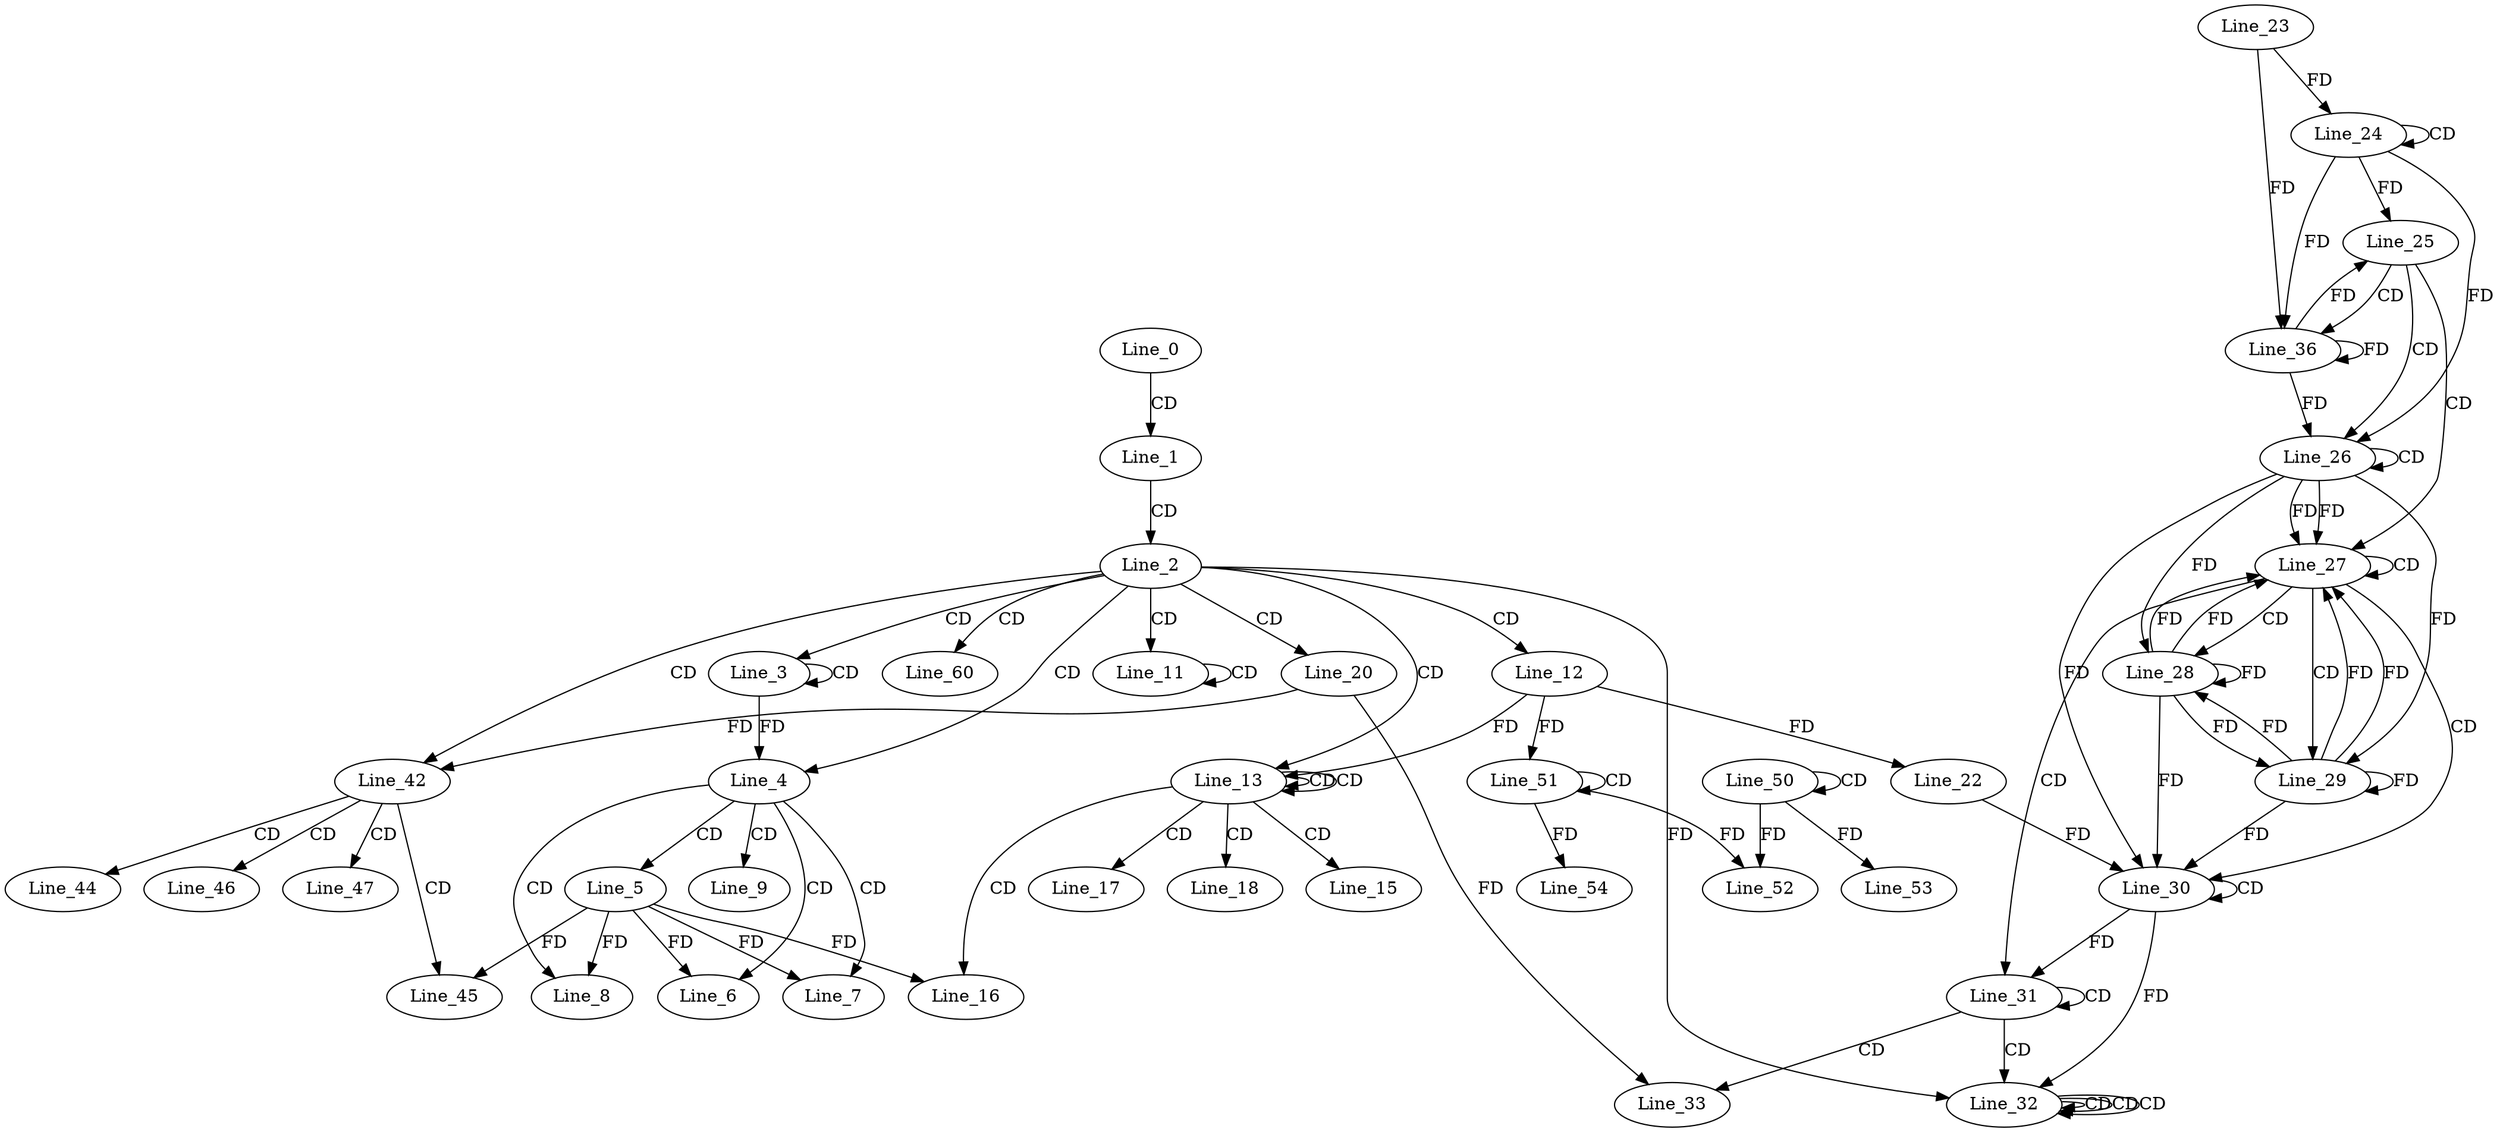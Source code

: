 digraph G {
  Line_0;
  Line_1;
  Line_2;
  Line_3;
  Line_3;
  Line_4;
  Line_5;
  Line_6;
  Line_7;
  Line_8;
  Line_9;
  Line_11;
  Line_11;
  Line_12;
  Line_13;
  Line_13;
  Line_13;
  Line_15;
  Line_16;
  Line_17;
  Line_18;
  Line_20;
  Line_22;
  Line_24;
  Line_24;
  Line_23;
  Line_25;
  Line_26;
  Line_26;
  Line_27;
  Line_27;
  Line_28;
  Line_28;
  Line_28;
  Line_29;
  Line_29;
  Line_30;
  Line_30;
  Line_22;
  Line_31;
  Line_31;
  Line_31;
  Line_31;
  Line_31;
  Line_32;
  Line_32;
  Line_32;
  Line_32;
  Line_33;
  Line_36;
  Line_36;
  Line_42;
  Line_44;
  Line_45;
  Line_46;
  Line_47;
  Line_50;
  Line_50;
  Line_51;
  Line_51;
  Line_51;
  Line_52;
  Line_52;
  Line_53;
  Line_54;
  Line_60;
  Line_0 -> Line_1 [ label="CD" ];
  Line_1 -> Line_2 [ label="CD" ];
  Line_2 -> Line_3 [ label="CD" ];
  Line_3 -> Line_3 [ label="CD" ];
  Line_2 -> Line_4 [ label="CD" ];
  Line_3 -> Line_4 [ label="FD" ];
  Line_4 -> Line_5 [ label="CD" ];
  Line_4 -> Line_6 [ label="CD" ];
  Line_5 -> Line_6 [ label="FD" ];
  Line_4 -> Line_7 [ label="CD" ];
  Line_5 -> Line_7 [ label="FD" ];
  Line_4 -> Line_8 [ label="CD" ];
  Line_5 -> Line_8 [ label="FD" ];
  Line_4 -> Line_9 [ label="CD" ];
  Line_2 -> Line_11 [ label="CD" ];
  Line_11 -> Line_11 [ label="CD" ];
  Line_2 -> Line_12 [ label="CD" ];
  Line_2 -> Line_13 [ label="CD" ];
  Line_13 -> Line_13 [ label="CD" ];
  Line_13 -> Line_13 [ label="CD" ];
  Line_12 -> Line_13 [ label="FD" ];
  Line_13 -> Line_15 [ label="CD" ];
  Line_13 -> Line_16 [ label="CD" ];
  Line_5 -> Line_16 [ label="FD" ];
  Line_13 -> Line_17 [ label="CD" ];
  Line_13 -> Line_18 [ label="CD" ];
  Line_2 -> Line_20 [ label="CD" ];
  Line_12 -> Line_22 [ label="FD" ];
  Line_24 -> Line_24 [ label="CD" ];
  Line_23 -> Line_24 [ label="FD" ];
  Line_24 -> Line_25 [ label="FD" ];
  Line_25 -> Line_26 [ label="CD" ];
  Line_26 -> Line_26 [ label="CD" ];
  Line_24 -> Line_26 [ label="FD" ];
  Line_25 -> Line_27 [ label="CD" ];
  Line_26 -> Line_27 [ label="FD" ];
  Line_27 -> Line_27 [ label="CD" ];
  Line_26 -> Line_27 [ label="FD" ];
  Line_27 -> Line_28 [ label="CD" ];
  Line_26 -> Line_28 [ label="FD" ];
  Line_28 -> Line_28 [ label="FD" ];
  Line_27 -> Line_29 [ label="CD" ];
  Line_26 -> Line_29 [ label="FD" ];
  Line_28 -> Line_29 [ label="FD" ];
  Line_29 -> Line_29 [ label="FD" ];
  Line_27 -> Line_30 [ label="CD" ];
  Line_30 -> Line_30 [ label="CD" ];
  Line_22 -> Line_30 [ label="FD" ];
  Line_26 -> Line_30 [ label="FD" ];
  Line_28 -> Line_30 [ label="FD" ];
  Line_29 -> Line_30 [ label="FD" ];
  Line_27 -> Line_31 [ label="CD" ];
  Line_30 -> Line_31 [ label="FD" ];
  Line_31 -> Line_31 [ label="CD" ];
  Line_31 -> Line_32 [ label="CD" ];
  Line_32 -> Line_32 [ label="CD" ];
  Line_32 -> Line_32 [ label="CD" ];
  Line_30 -> Line_32 [ label="FD" ];
  Line_2 -> Line_32 [ label="FD" ];
  Line_32 -> Line_32 [ label="CD" ];
  Line_31 -> Line_33 [ label="CD" ];
  Line_20 -> Line_33 [ label="FD" ];
  Line_25 -> Line_36 [ label="CD" ];
  Line_36 -> Line_36 [ label="FD" ];
  Line_24 -> Line_36 [ label="FD" ];
  Line_23 -> Line_36 [ label="FD" ];
  Line_2 -> Line_42 [ label="CD" ];
  Line_20 -> Line_42 [ label="FD" ];
  Line_42 -> Line_44 [ label="CD" ];
  Line_42 -> Line_45 [ label="CD" ];
  Line_5 -> Line_45 [ label="FD" ];
  Line_42 -> Line_46 [ label="CD" ];
  Line_42 -> Line_47 [ label="CD" ];
  Line_50 -> Line_50 [ label="CD" ];
  Line_51 -> Line_51 [ label="CD" ];
  Line_12 -> Line_51 [ label="FD" ];
  Line_50 -> Line_52 [ label="FD" ];
  Line_51 -> Line_52 [ label="FD" ];
  Line_50 -> Line_53 [ label="FD" ];
  Line_51 -> Line_54 [ label="FD" ];
  Line_2 -> Line_60 [ label="CD" ];
  Line_36 -> Line_25 [ label="FD" ];
  Line_36 -> Line_26 [ label="FD" ];
  Line_28 -> Line_27 [ label="FD" ];
  Line_29 -> Line_27 [ label="FD" ];
  Line_28 -> Line_27 [ label="FD" ];
  Line_29 -> Line_27 [ label="FD" ];
  Line_29 -> Line_28 [ label="FD" ];
}
